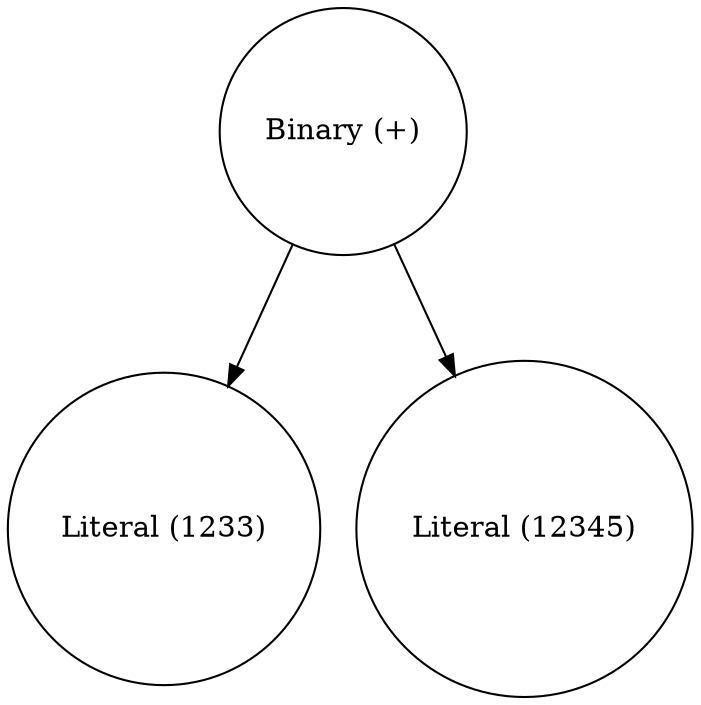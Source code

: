 digraph {
0 [shape="circle" label="Binary (+)"];
1 [shape="circle" label="Literal (1233)"];
2 [shape="circle" label="Literal (12345)"];
0->1 [label=" "];
0->2 [label=" "];
}
